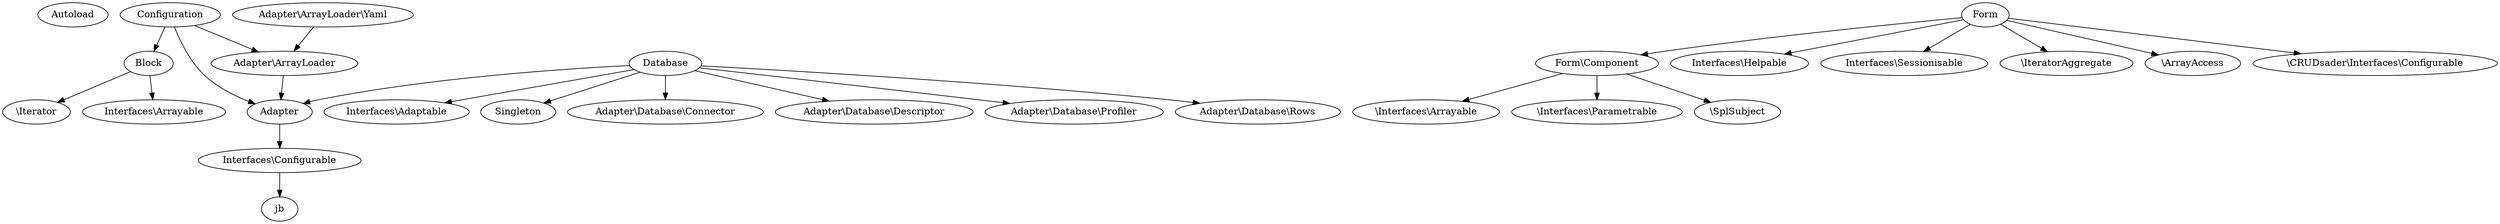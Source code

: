 digraph G {

Autoload
Block -> "\\Iterator"
Block -> "Interfaces\\Arrayable"
Configuration -> Block
Configuration -> Adapter
Configuration -> "Adapter\\ArrayLoader"
Adapter -> "Interfaces\\Configurable"
"Adapter\\ArrayLoader" -> Adapter
"Interfaces\\Configurable" -> jb

"Adapter\\ArrayLoader\\Yaml" -> "Adapter\\ArrayLoader"
"Database" -> "Interfaces\\Adaptable"
"Database" -> "Singleton"
"Database" -> Adapter
"Database" -> "Adapter\\Database\\Connector"
"Database" -> "Adapter\\Database\\Descriptor"
"Database" -> "Adapter\\Database\\Profiler"
"Database" -> "Adapter\\Database\\Rows"
"Form" -> "Form\\Component"
"Form" -> "Interfaces\\Helpable"
"Form" ->  "Interfaces\\Sessionisable"
"Form" ->  "\\IteratorAggregate"
"Form" ->  "\\ArrayAccess"
"Form" ->  "\\CRUDsader\\Interfaces\\Configurable"
"Form\\Component" ->  "\\Interfaces\\Arrayable"
"Form\\Component" ->  "\\Interfaces\\Parametrable"
"Form\\Component" ->   "\\SplSubject"

#Configuration -> "Adapter\\ArrayLoader\\Yaml"


#	start [shape=Mdiamond];
#	end [shape=Msquare];
#subgraph cluster_0 {
#		style=filled;
#		color=lightgrey;
#		node [style=filled,color=white];
#		a0 -> a1 -> a2 -> a3;
#		label = "process #1";
#	}
}